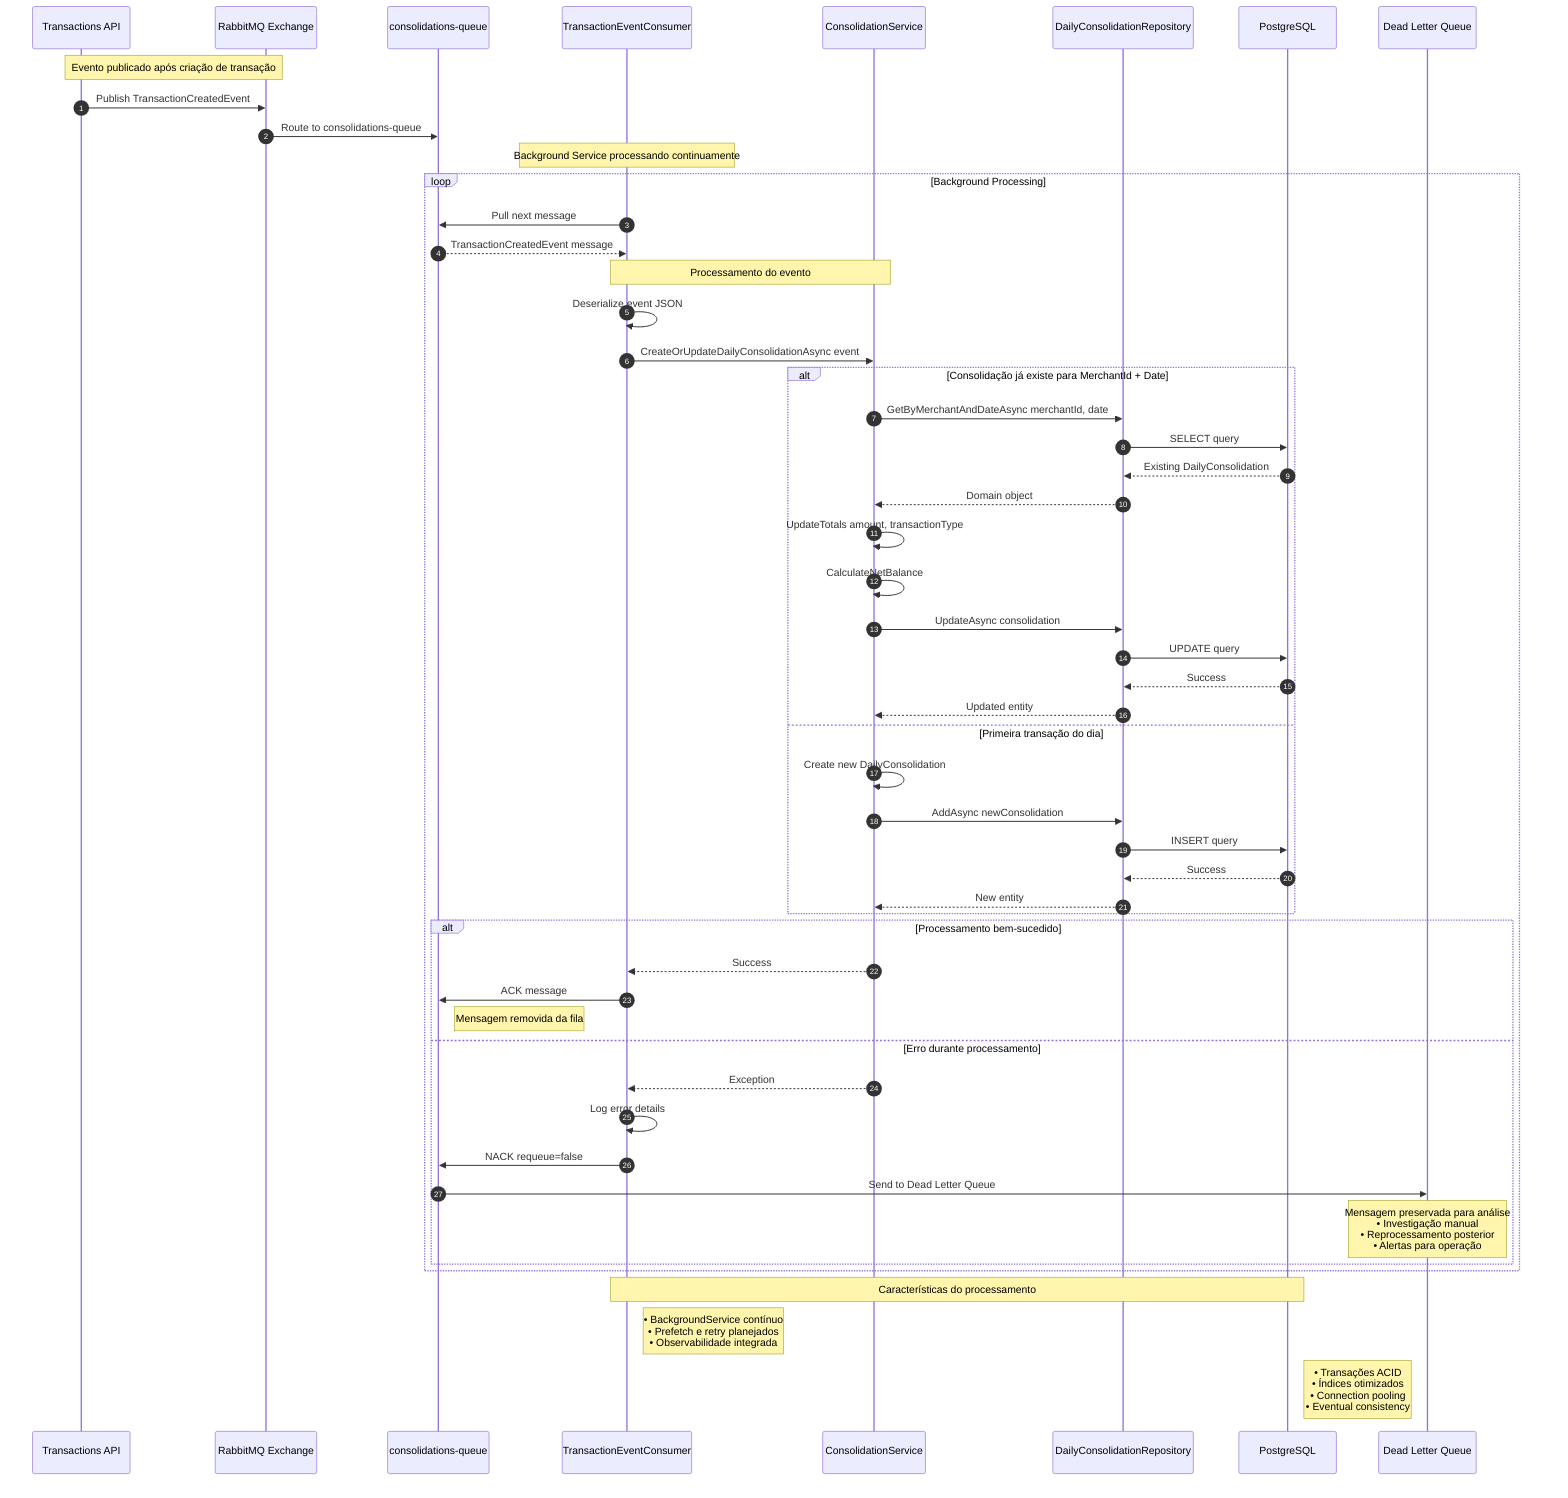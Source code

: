 sequenceDiagram
  autonumber
  participant TX as Transactions API
  participant Exchange as RabbitMQ Exchange
  participant Queue as consolidations-queue
  participant Consumer as TransactionEventConsumer
  participant Service as ConsolidationService
  participant Repository as DailyConsolidationRepository
  participant DB as PostgreSQL
  participant DLQ as Dead Letter Queue

  Note over TX,Exchange: Evento publicado após criação de transação
  TX->>Exchange: Publish TransactionCreatedEvent
  Exchange->>Queue: Route to consolidations-queue

  Note over Consumer: Background Service processando continuamente
  loop Background Processing
    Consumer->>Queue: Pull next message
    Queue-->>Consumer: TransactionCreatedEvent message

    Note over Consumer,Service: Processamento do evento
    Consumer->>Consumer: Deserialize event JSON
    Consumer->>Service: CreateOrUpdateDailyConsolidationAsync event

    alt Consolidação já existe para MerchantId + Date
      Service->>Repository: GetByMerchantAndDateAsync merchantId, date
      Repository->>DB: SELECT query
      DB-->>Repository: Existing DailyConsolidation
      Repository-->>Service: Domain object

      Service->>Service: UpdateTotals amount, transactionType
      Service->>Service: CalculateNetBalance
      Service->>Repository: UpdateAsync consolidation
      Repository->>DB: UPDATE query
      DB-->>Repository: Success
      Repository-->>Service: Updated entity

    else Primeira transação do dia
      Service->>Service: Create new DailyConsolidation
      Service->>Repository: AddAsync newConsolidation
      Repository->>DB: INSERT query
      DB-->>Repository: Success
      Repository-->>Service: New entity
    end

    alt Processamento bem-sucedido
      Service-->>Consumer: Success
      Consumer->>Queue: ACK message
      Note right of Queue: Mensagem removida da fila

    else Erro durante processamento
      Service-->>Consumer: Exception
      Consumer->>Consumer: Log error details
      Consumer->>Queue: NACK requeue=false
      Queue->>DLQ: Send to Dead Letter Queue

      Note over DLQ: Mensagem preservada para análise<br/>• Investigação manual<br/>• Reprocessamento posterior<br/>• Alertas para operação
    end
  end

  Note over Consumer,DB: Características do processamento
  Note right of Consumer: • BackgroundService contínuo<br/>• Prefetch e retry planejados<br/>• Observabilidade integrada
  Note right of DB: • Transações ACID<br/>• Índices otimizados<br/>• Connection pooling<br/>• Eventual consistency